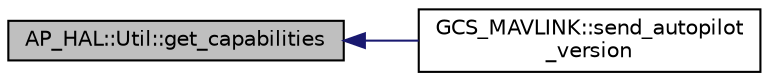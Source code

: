 digraph "AP_HAL::Util::get_capabilities"
{
 // INTERACTIVE_SVG=YES
  edge [fontname="Helvetica",fontsize="10",labelfontname="Helvetica",labelfontsize="10"];
  node [fontname="Helvetica",fontsize="10",shape=record];
  rankdir="LR";
  Node1 [label="AP_HAL::Util::get_capabilities",height=0.2,width=0.4,color="black", fillcolor="grey75", style="filled", fontcolor="black"];
  Node1 -> Node2 [dir="back",color="midnightblue",fontsize="10",style="solid",fontname="Helvetica"];
  Node2 [label="GCS_MAVLINK::send_autopilot\l_version",height=0.2,width=0.4,color="black", fillcolor="white", style="filled",URL="$structGCS__MAVLINK.html#a5db897295267220bdda4d43e588ec170"];
}
